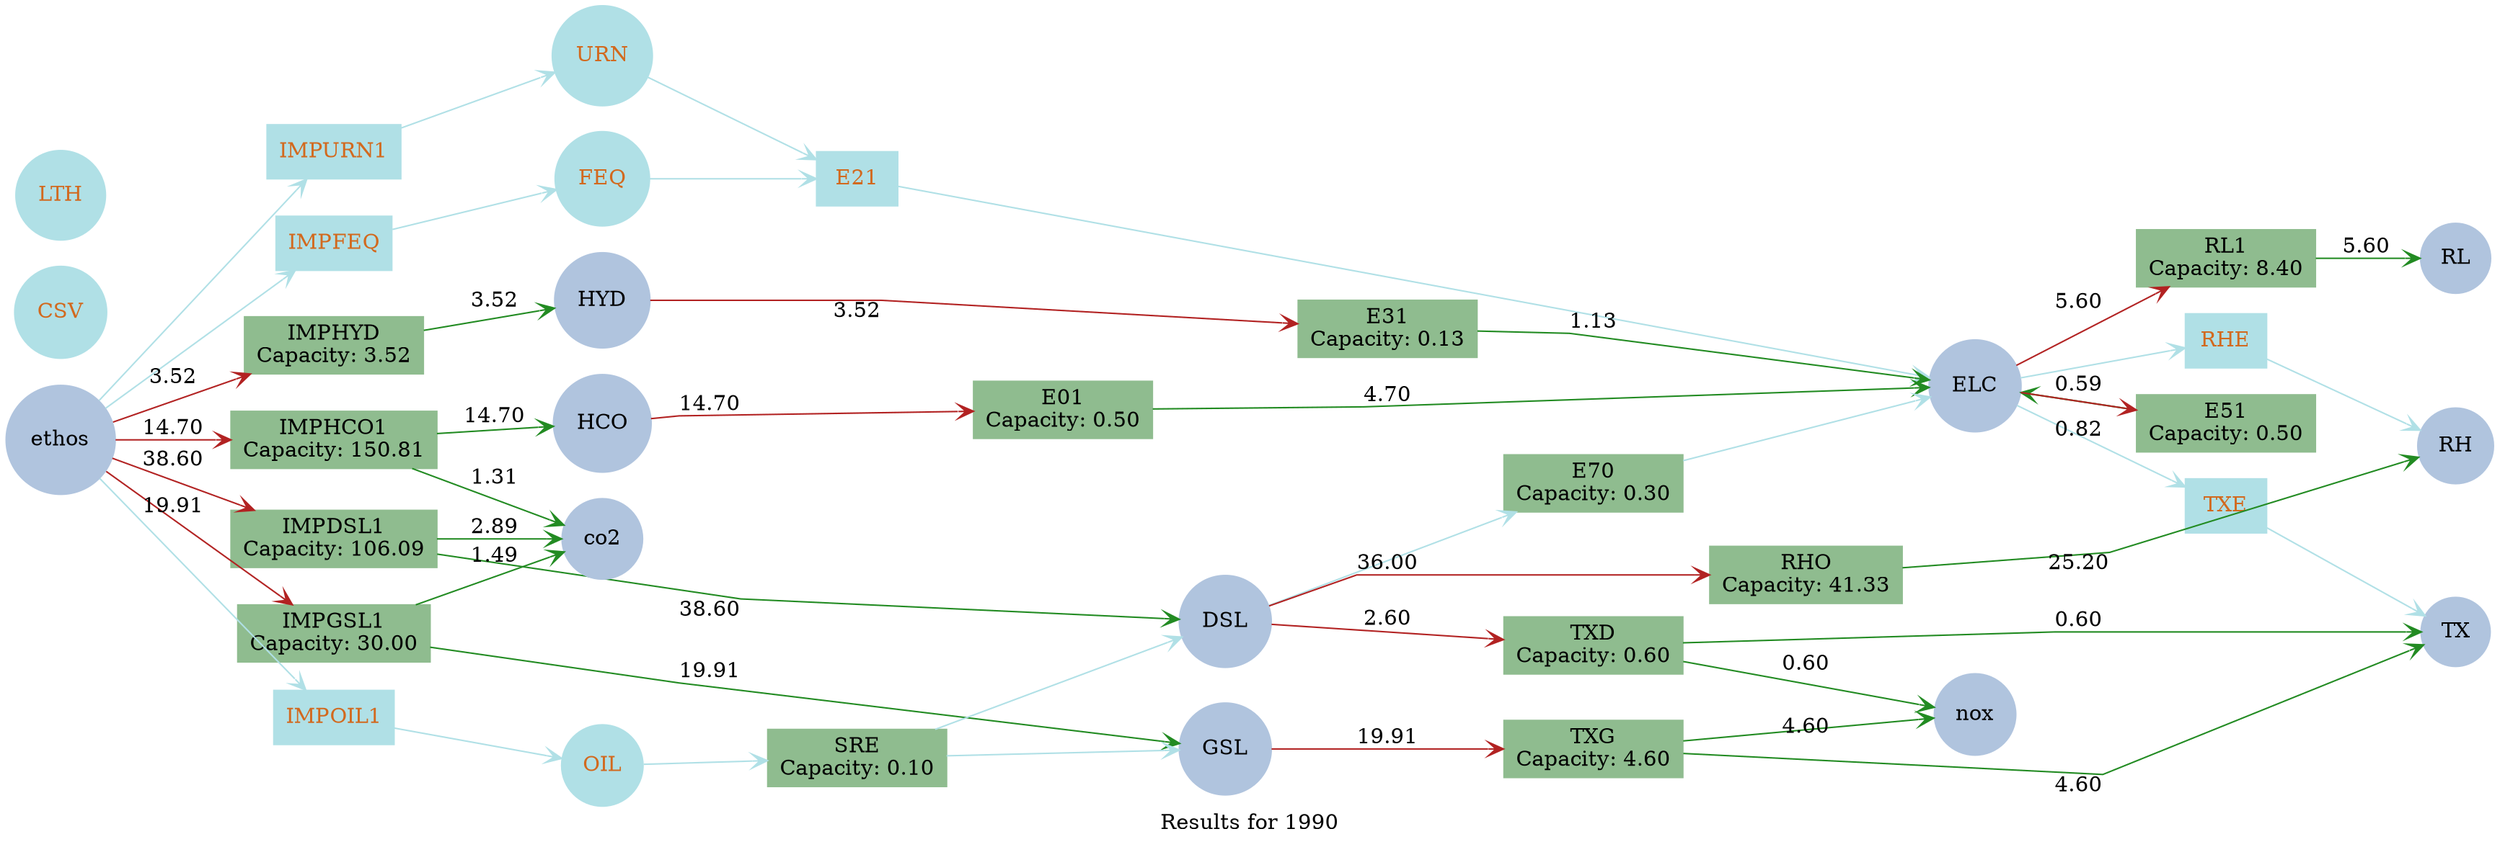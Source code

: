 strict digraph model {
	label = "Results for 1990"

	rankdir = "LR" ;
	smoothtype = "power_dist" ;
	splines = "False" ;

	node [ style="filled" ] ;
	edge [ arrowhead="vee" ] ;

	subgraph unused_techs {
		node [
		  color     = "powderblue",
		  fontcolor = "chocolate",
		  shape     = "box"
		] ;

		"E21" ;
		"IMPFEQ" ;
		"IMPOIL1" ;
		"IMPURN1" ;
		"RHE" ;
		"TXE" ;
	}

	subgraph unused_energy_carriers {
		node [
		  color     = "powderblue",
		  fontcolor = "chocolate",
		  shape     = "circle"
		] ;

		"CSV" ;
		"FEQ" ;
		"LTH" ;
		"OIL" ;
		"URN" ;
	}

	subgraph unused_emissions {
		node [
		  color     = "powderblue",
		  fontcolor = "chocolate",
		  shape     = "circle"
		]

		// no nodes in this section
	}

	subgraph in_use_techs {
		node [
		  color     = "darkseagreen",
		  fontcolor = "black",
		  shape     = "box"
		] ;

		"E01"     [ label="E01\nCapacity: 0.50", href="results_E01_1990.svg" ] ;
		"E31"     [ label="E31\nCapacity: 0.13", href="results_E31_1990.svg" ] ;
		"E51"     [ label="E51\nCapacity: 0.50", href="results_E51_1990.svg" ] ;
		"E70"     [ label="E70\nCapacity: 0.30", href="results_E70_1990.svg" ] ;
		"IMPDSL1" [ label="IMPDSL1\nCapacity: 106.09", href="results_IMPDSL1_1990.svg" ] ;
		"IMPGSL1" [ label="IMPGSL1\nCapacity: 30.00", href="results_IMPGSL1_1990.svg" ] ;
		"IMPHCO1" [ label="IMPHCO1\nCapacity: 150.81", href="results_IMPHCO1_1990.svg" ] ;
		"IMPHYD"  [ label="IMPHYD\nCapacity: 3.52", href="results_IMPHYD_1990.svg" ] ;
		"RHO"     [ label="RHO\nCapacity: 41.33", href="results_RHO_1990.svg" ] ;
		"RL1"     [ label="RL1\nCapacity: 8.40", href="results_RL1_1990.svg" ] ;
		"SRE"     [ label="SRE\nCapacity: 0.10", href="results_SRE_1990.svg" ] ;
		"TXD"     [ label="TXD\nCapacity: 0.60", href="results_TXD_1990.svg" ] ;
		"TXG"     [ label="TXG\nCapacity: 4.60", href="results_TXG_1990.svg" ] ;
	}

	subgraph in_use_energy_carriers {
		node [
		  color     = "lightsteelblue",
		  fontcolor = "black",
		  shape     = "circle"
		] ;

		"DSL"   [ href="../commodities/rc_DSL_1990.svg" ] ;
		"ELC"   [ href="../commodities/rc_ELC_1990.svg" ] ;
		"GSL"   [ href="../commodities/rc_GSL_1990.svg" ] ;
		"HCO"   [ href="../commodities/rc_HCO_1990.svg" ] ;
		"HYD"   [ href="../commodities/rc_HYD_1990.svg" ] ;
		"RH"    [ href="../commodities/rc_RH_1990.svg" ] ;
		"RL"    [ href="../commodities/rc_RL_1990.svg" ] ;
		"TX"    [ href="../commodities/rc_TX_1990.svg" ] ;
		"ethos" [ href="../commodities/rc_ethos_1990.svg" ] ;
	}

	subgraph in_use_emissions {
		node [
		  color     = "lightsteelblue",
		  fontcolor = "black",
		  shape     = "circle"
		] ;

		"co2" ;
		"nox" ;
	}

	subgraph unused_flows {
		edge [ color="powderblue" ]

		"DSL"     -> "E70" ;
		"E21"     -> "ELC" ;
		"E70"     -> "ELC" ;
		"ELC"     -> "RHE" ;
		"ELC"     -> "TXE" ;
		"FEQ"     -> "E21" ;
		"IMPFEQ"  -> "FEQ" ;
		"IMPOIL1" -> "OIL" ;
		"IMPURN1" -> "URN" ;
		"OIL"     -> "SRE" ;
		"RHE"     -> "RH" ;
		"SRE"     -> "DSL" ;
		"SRE"     -> "GSL" ;
		"TXE"     -> "TX" ;
		"URN"     -> "E21" ;
		"ethos"   -> "IMPFEQ" ;
		"ethos"   -> "IMPOIL1" ;
		"ethos"   -> "IMPURN1" ;
	}

	subgraph in_use_flows {
		subgraph inputs {
			edge [ color="firebrick" ] ;

			"DSL"   -> "RHO"     [ label="36.00" ] ;
			"DSL"   -> "TXD"     [ label="2.60" ] ;
			"ELC"   -> "E51"     [ label="0.82" ] ;
			"ELC"   -> "RL1"     [ label="5.60" ] ;
			"GSL"   -> "TXG"     [ label="19.91" ] ;
			"HCO"   -> "E01"     [ label="14.70" ] ;
			"HYD"   -> "E31"     [ label="3.52" ] ;
			"ethos" -> "IMPDSL1" [ label="38.60" ] ;
			"ethos" -> "IMPGSL1" [ label="19.91" ] ;
			"ethos" -> "IMPHCO1" [ label="14.70" ] ;
			"ethos" -> "IMPHYD"  [ label="3.52" ] ;
		}

		subgraph outputs {
			edge [ color="forestgreen" ] ;

			"E01"     -> "ELC" [ label="4.70" ] ;
			"E31"     -> "ELC" [ label="1.13" ] ;
			"E51"     -> "ELC" [ label="0.59" ] ;
			"IMPDSL1" -> "DSL" [ label="38.60" ] ;
			"IMPDSL1" -> "co2" [ label="2.89" ] ;
			"IMPGSL1" -> "GSL" [ label="19.91" ] ;
			"IMPGSL1" -> "co2" [ label="1.49" ] ;
			"IMPHCO1" -> "HCO" [ label="14.70" ] ;
			"IMPHCO1" -> "co2" [ label="1.31" ] ;
			"IMPHYD"  -> "HYD" [ label="3.52" ] ;
			"RHO"     -> "RH"  [ label="25.20" ] ;
			"RL1"     -> "RL"  [ label="5.60" ] ;
			"TXD"     -> "TX"  [ label="0.60" ] ;
			"TXD"     -> "nox" [ label="0.60" ] ;
			"TXG"     -> "TX"  [ label="4.60" ] ;
			"TXG"     -> "nox" [ label="4.60" ] ;
		}
	}
}

